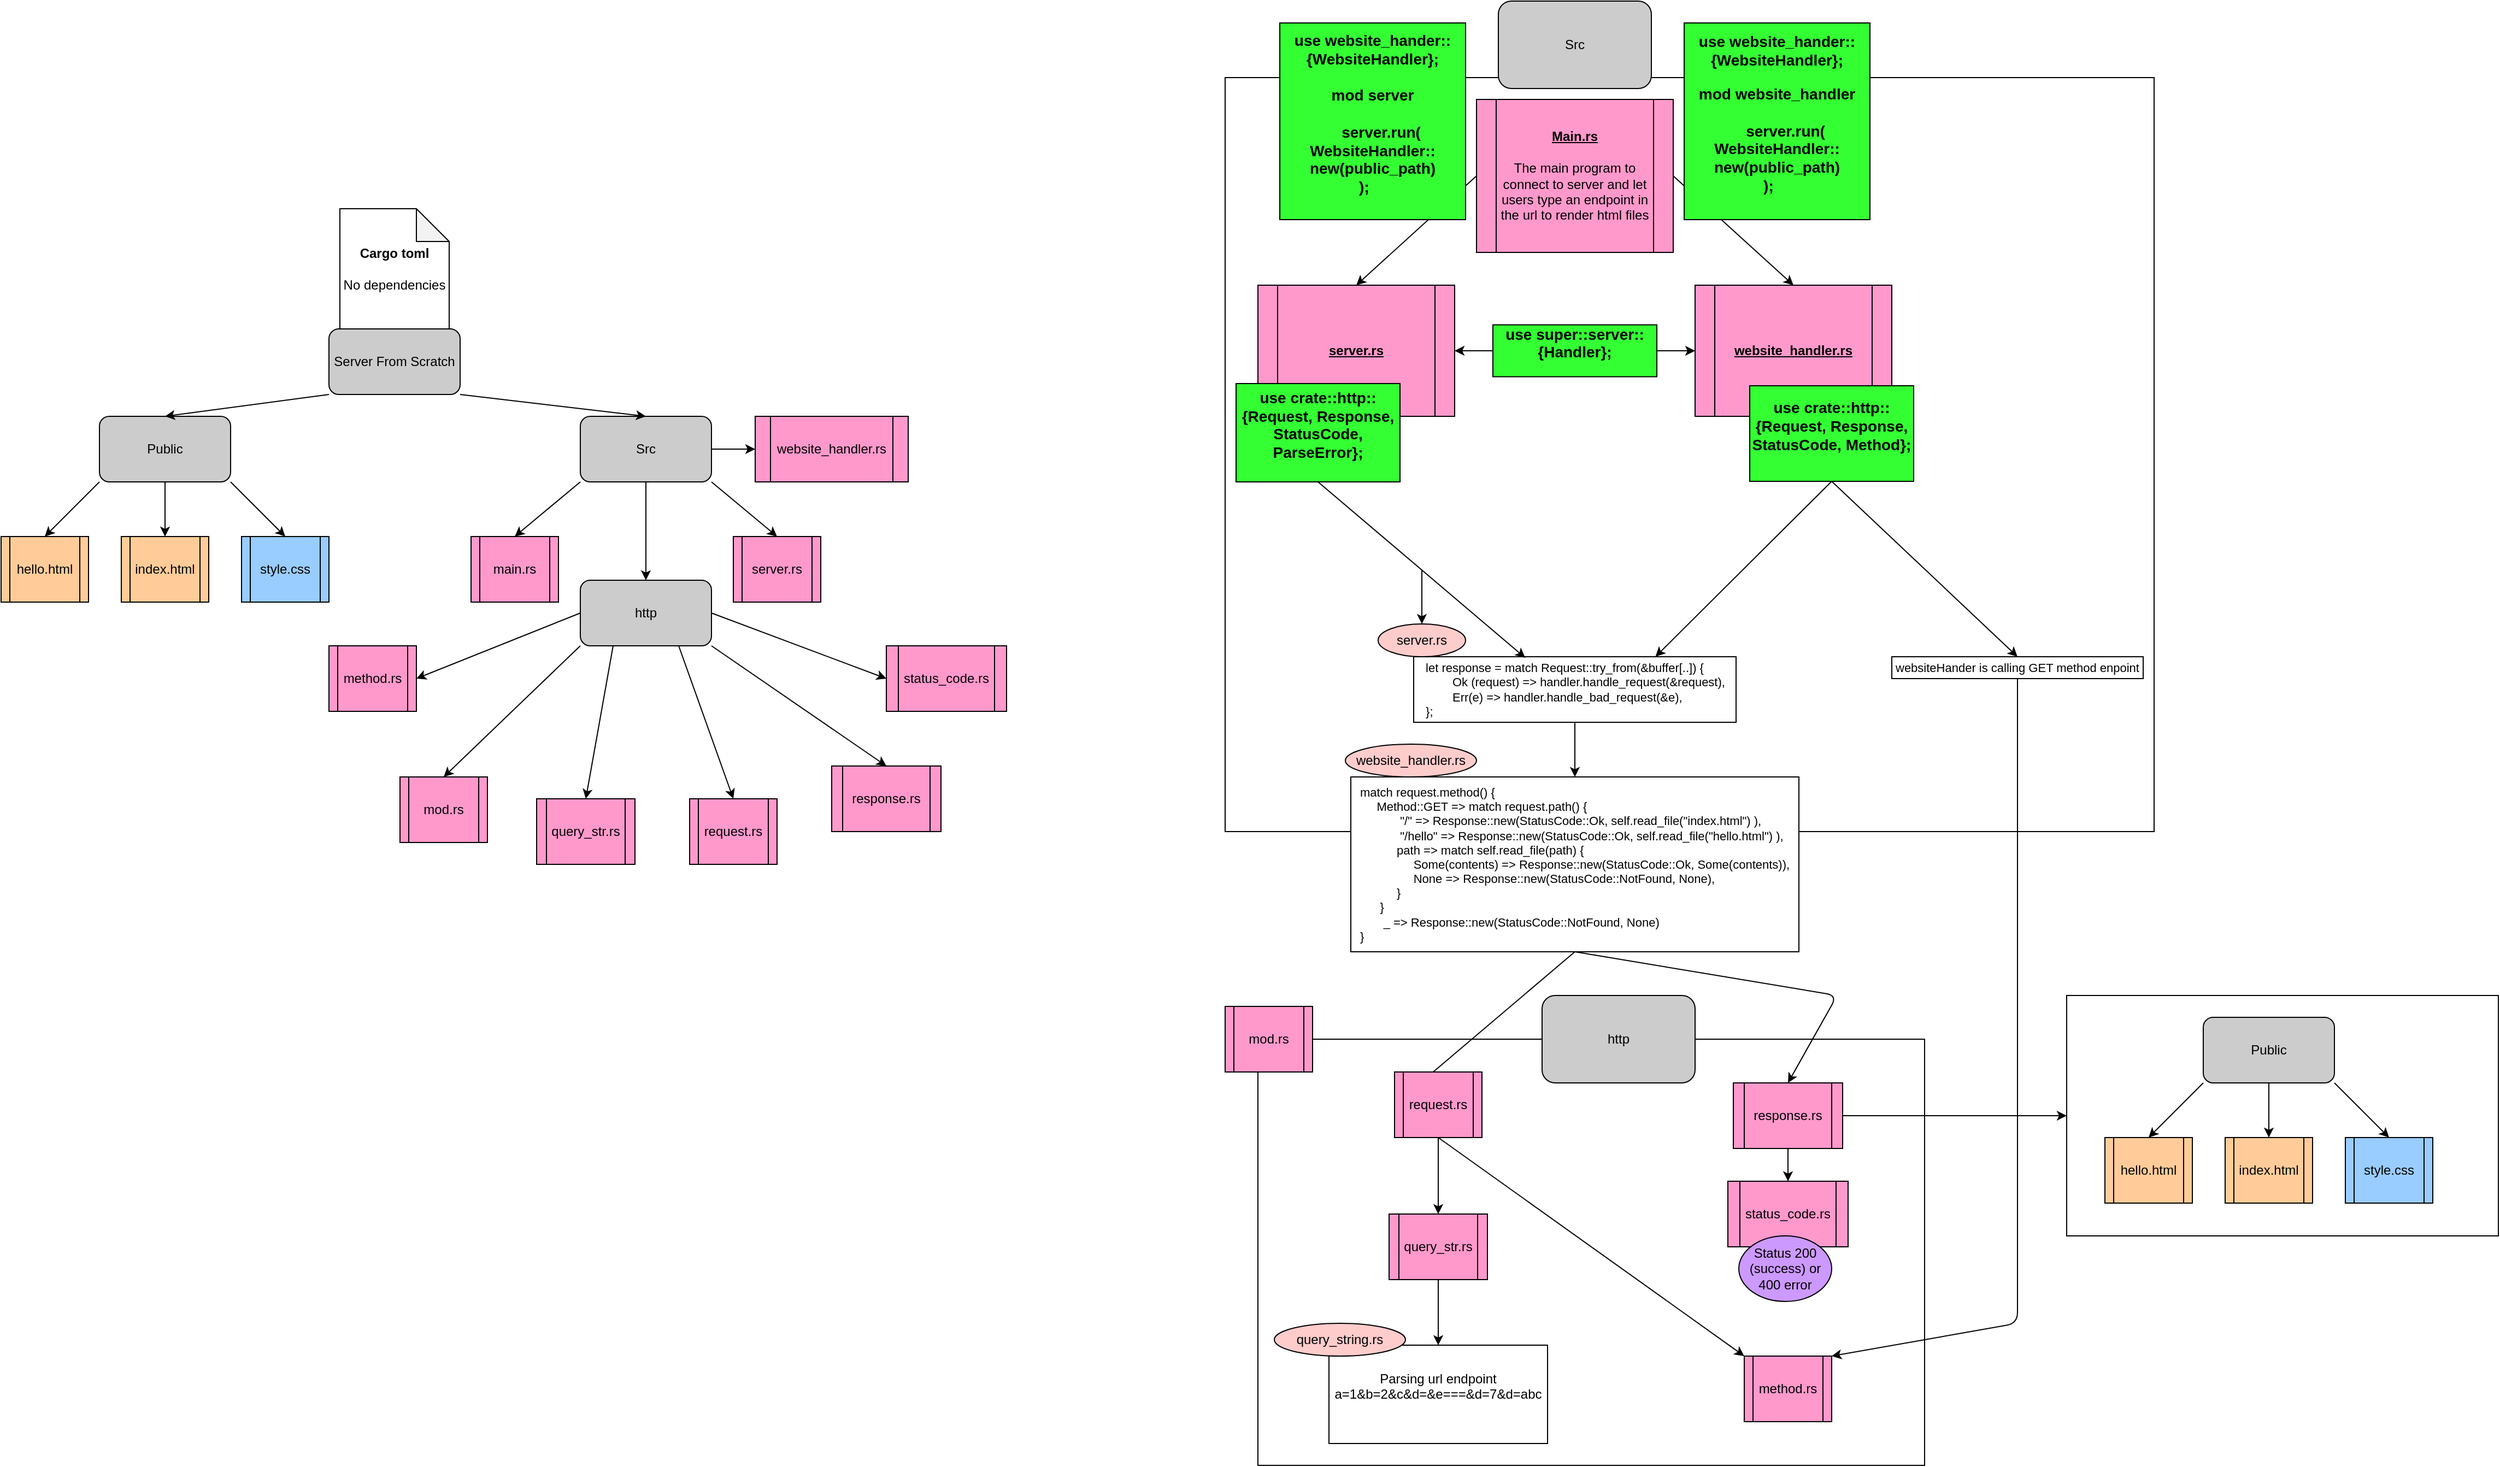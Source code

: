 <mxfile version="14.4.3" type="device"><diagram id="HKCk2u3lN4R9KL1yJcvm" name="Page-1"><mxGraphModel dx="2047" dy="1322" grid="1" gridSize="10" guides="1" tooltips="1" connect="1" arrows="1" fold="1" page="1" pageScale="1" pageWidth="850" pageHeight="1100" math="0" shadow="0"><root><mxCell id="0"/><mxCell id="1" parent="0"/><mxCell id="ZQlsFEjxSRPz4jeOwLAu-61" value="" style="rounded=0;whiteSpace=wrap;html=1;fillColor=#FFFFFF;" parent="1" vertex="1"><mxGeometry x="880" y="180" width="850" height="690" as="geometry"/></mxCell><mxCell id="ZQlsFEjxSRPz4jeOwLAu-18" value="hello.html" style="shape=process;whiteSpace=wrap;html=1;backgroundOutline=1;fillColor=#FFCC99;" parent="1" vertex="1"><mxGeometry x="-240" y="600" width="80" height="60" as="geometry"/></mxCell><mxCell id="ZQlsFEjxSRPz4jeOwLAu-17" value="style.css" style="shape=process;whiteSpace=wrap;html=1;backgroundOutline=1;fillColor=#99CCFF;" parent="1" vertex="1"><mxGeometry x="-20" y="600" width="80" height="60" as="geometry"/></mxCell><mxCell id="ZQlsFEjxSRPz4jeOwLAu-16" value="index.html" style="shape=process;whiteSpace=wrap;html=1;backgroundOutline=1;fillColor=#FFCC99;" parent="1" vertex="1"><mxGeometry x="-130" y="600" width="80" height="60" as="geometry"/></mxCell><mxCell id="ZQlsFEjxSRPz4jeOwLAu-1" value="Public" style="rounded=1;whiteSpace=wrap;html=1;fillColor=#CCCCCC;" parent="1" vertex="1"><mxGeometry x="-150" y="490" width="120" height="60" as="geometry"/></mxCell><mxCell id="ZQlsFEjxSRPz4jeOwLAu-2" value="Src" style="rounded=1;whiteSpace=wrap;html=1;fillColor=#CCCCCC;" parent="1" vertex="1"><mxGeometry x="290" y="490" width="120" height="60" as="geometry"/></mxCell><mxCell id="ZQlsFEjxSRPz4jeOwLAu-7" value="" style="endArrow=classic;html=1;exitX=0.5;exitY=1;exitDx=0;exitDy=0;entryX=0.5;entryY=0;entryDx=0;entryDy=0;" parent="1" source="ZQlsFEjxSRPz4jeOwLAu-1" edge="1"><mxGeometry width="50" height="50" relative="1" as="geometry"><mxPoint x="30" y="740" as="sourcePoint"/><mxPoint x="-90" y="600" as="targetPoint"/></mxGeometry></mxCell><mxCell id="ZQlsFEjxSRPz4jeOwLAu-8" value="Server From Scratch" style="rounded=1;whiteSpace=wrap;html=1;fillColor=#CCCCCC;" parent="1" vertex="1"><mxGeometry x="60" y="410" width="120" height="60" as="geometry"/></mxCell><mxCell id="ZQlsFEjxSRPz4jeOwLAu-9" value="" style="endArrow=classic;html=1;entryX=0.5;entryY=0;entryDx=0;entryDy=0;exitX=0;exitY=1;exitDx=0;exitDy=0;" parent="1" source="ZQlsFEjxSRPz4jeOwLAu-8" target="ZQlsFEjxSRPz4jeOwLAu-1" edge="1"><mxGeometry width="50" height="50" relative="1" as="geometry"><mxPoint x="70" y="480" as="sourcePoint"/><mxPoint x="150" y="770" as="targetPoint"/></mxGeometry></mxCell><mxCell id="ZQlsFEjxSRPz4jeOwLAu-10" value="" style="endArrow=classic;html=1;exitX=1;exitY=1;exitDx=0;exitDy=0;entryX=0.5;entryY=0;entryDx=0;entryDy=0;" parent="1" source="ZQlsFEjxSRPz4jeOwLAu-8" target="ZQlsFEjxSRPz4jeOwLAu-2" edge="1"><mxGeometry width="50" height="50" relative="1" as="geometry"><mxPoint x="100" y="740" as="sourcePoint"/><mxPoint x="150" y="690" as="targetPoint"/></mxGeometry></mxCell><mxCell id="ZQlsFEjxSRPz4jeOwLAu-15" value="&lt;b&gt;Cargo toml&lt;/b&gt;&lt;br&gt;&lt;br&gt;No dependencies" style="shape=note;whiteSpace=wrap;html=1;backgroundOutline=1;darkOpacity=0.05;" parent="1" vertex="1"><mxGeometry x="70" y="300" width="100" height="110" as="geometry"/></mxCell><mxCell id="ZQlsFEjxSRPz4jeOwLAu-19" value="" style="endArrow=classic;html=1;exitX=0;exitY=1;exitDx=0;exitDy=0;entryX=0.5;entryY=0;entryDx=0;entryDy=0;" parent="1" source="ZQlsFEjxSRPz4jeOwLAu-1" target="ZQlsFEjxSRPz4jeOwLAu-18" edge="1"><mxGeometry width="50" height="50" relative="1" as="geometry"><mxPoint x="140" y="650" as="sourcePoint"/><mxPoint x="190" y="600" as="targetPoint"/></mxGeometry></mxCell><mxCell id="ZQlsFEjxSRPz4jeOwLAu-20" value="" style="endArrow=classic;html=1;exitX=1;exitY=1;exitDx=0;exitDy=0;entryX=0.5;entryY=0;entryDx=0;entryDy=0;" parent="1" source="ZQlsFEjxSRPz4jeOwLAu-1" target="ZQlsFEjxSRPz4jeOwLAu-17" edge="1"><mxGeometry width="50" height="50" relative="1" as="geometry"><mxPoint x="140" y="650" as="sourcePoint"/><mxPoint x="170" y="600" as="targetPoint"/></mxGeometry></mxCell><mxCell id="ZQlsFEjxSRPz4jeOwLAu-22" value="main.rs" style="shape=process;whiteSpace=wrap;html=1;backgroundOutline=1;fillColor=#FF99CC;" parent="1" vertex="1"><mxGeometry x="190" y="600" width="80" height="60" as="geometry"/></mxCell><mxCell id="ZQlsFEjxSRPz4jeOwLAu-23" value="server.rs" style="shape=process;whiteSpace=wrap;html=1;backgroundOutline=1;fillColor=#FF99CC;" parent="1" vertex="1"><mxGeometry x="430" y="600" width="80" height="60" as="geometry"/></mxCell><mxCell id="ZQlsFEjxSRPz4jeOwLAu-24" value="" style="endArrow=classic;html=1;exitX=0;exitY=1;exitDx=0;exitDy=0;entryX=0.5;entryY=0;entryDx=0;entryDy=0;" parent="1" source="ZQlsFEjxSRPz4jeOwLAu-2" target="ZQlsFEjxSRPz4jeOwLAu-22" edge="1"><mxGeometry width="50" height="50" relative="1" as="geometry"><mxPoint x="60" y="690" as="sourcePoint"/><mxPoint x="110" y="640" as="targetPoint"/></mxGeometry></mxCell><mxCell id="ZQlsFEjxSRPz4jeOwLAu-26" value="" style="endArrow=classic;html=1;exitX=1;exitY=1;exitDx=0;exitDy=0;entryX=0.5;entryY=0;entryDx=0;entryDy=0;" parent="1" source="ZQlsFEjxSRPz4jeOwLAu-2" target="ZQlsFEjxSRPz4jeOwLAu-23" edge="1"><mxGeometry width="50" height="50" relative="1" as="geometry"><mxPoint x="60" y="690" as="sourcePoint"/><mxPoint x="110" y="640" as="targetPoint"/></mxGeometry></mxCell><mxCell id="ZQlsFEjxSRPz4jeOwLAu-27" value="http" style="rounded=1;whiteSpace=wrap;html=1;fillColor=#CCCCCC;" parent="1" vertex="1"><mxGeometry x="290" y="640" width="120" height="60" as="geometry"/></mxCell><mxCell id="ZQlsFEjxSRPz4jeOwLAu-28" value="" style="endArrow=classic;html=1;exitX=0.5;exitY=1;exitDx=0;exitDy=0;entryX=0.5;entryY=0;entryDx=0;entryDy=0;" parent="1" source="ZQlsFEjxSRPz4jeOwLAu-2" target="ZQlsFEjxSRPz4jeOwLAu-27" edge="1"><mxGeometry width="50" height="50" relative="1" as="geometry"><mxPoint x="60" y="690" as="sourcePoint"/><mxPoint x="110" y="640" as="targetPoint"/></mxGeometry></mxCell><mxCell id="ZQlsFEjxSRPz4jeOwLAu-29" value="mod.rs" style="shape=process;whiteSpace=wrap;html=1;backgroundOutline=1;fillColor=#FF99CC;" parent="1" vertex="1"><mxGeometry x="125" y="820" width="80" height="60" as="geometry"/></mxCell><mxCell id="ZQlsFEjxSRPz4jeOwLAu-30" value="query_str.rs" style="shape=process;whiteSpace=wrap;html=1;backgroundOutline=1;fillColor=#FF99CC;" parent="1" vertex="1"><mxGeometry x="250" y="840" width="90" height="60" as="geometry"/></mxCell><mxCell id="ZQlsFEjxSRPz4jeOwLAu-31" value="request.rs" style="shape=process;whiteSpace=wrap;html=1;backgroundOutline=1;fillColor=#FF99CC;" parent="1" vertex="1"><mxGeometry x="390" y="840" width="80" height="60" as="geometry"/></mxCell><mxCell id="ZQlsFEjxSRPz4jeOwLAu-32" value="response.rs" style="shape=process;whiteSpace=wrap;html=1;backgroundOutline=1;fillColor=#FF99CC;" parent="1" vertex="1"><mxGeometry x="520" y="810" width="100" height="60" as="geometry"/></mxCell><mxCell id="ZQlsFEjxSRPz4jeOwLAu-33" value="status_code.rs" style="shape=process;whiteSpace=wrap;html=1;backgroundOutline=1;fillColor=#FF99CC;" parent="1" vertex="1"><mxGeometry x="570" y="700" width="110" height="60" as="geometry"/></mxCell><mxCell id="ZQlsFEjxSRPz4jeOwLAu-34" value="method.rs" style="shape=process;whiteSpace=wrap;html=1;backgroundOutline=1;fillColor=#FF99CC;" parent="1" vertex="1"><mxGeometry x="60" y="700" width="80" height="60" as="geometry"/></mxCell><mxCell id="ZQlsFEjxSRPz4jeOwLAu-36" value="" style="endArrow=classic;html=1;exitX=0;exitY=0.5;exitDx=0;exitDy=0;entryX=1;entryY=0.5;entryDx=0;entryDy=0;" parent="1" source="ZQlsFEjxSRPz4jeOwLAu-27" target="ZQlsFEjxSRPz4jeOwLAu-34" edge="1"><mxGeometry width="50" height="50" relative="1" as="geometry"><mxPoint x="100" y="550" as="sourcePoint"/><mxPoint x="150" y="500" as="targetPoint"/></mxGeometry></mxCell><mxCell id="ZQlsFEjxSRPz4jeOwLAu-37" value="" style="endArrow=classic;html=1;entryX=0.5;entryY=0;entryDx=0;entryDy=0;exitX=0;exitY=1;exitDx=0;exitDy=0;" parent="1" source="ZQlsFEjxSRPz4jeOwLAu-27" target="ZQlsFEjxSRPz4jeOwLAu-29" edge="1"><mxGeometry width="50" height="50" relative="1" as="geometry"><mxPoint x="290" y="690" as="sourcePoint"/><mxPoint x="150" y="500" as="targetPoint"/></mxGeometry></mxCell><mxCell id="ZQlsFEjxSRPz4jeOwLAu-38" value="" style="endArrow=classic;html=1;exitX=0.25;exitY=1;exitDx=0;exitDy=0;entryX=0.5;entryY=0;entryDx=0;entryDy=0;" parent="1" source="ZQlsFEjxSRPz4jeOwLAu-27" target="ZQlsFEjxSRPz4jeOwLAu-30" edge="1"><mxGeometry width="50" height="50" relative="1" as="geometry"><mxPoint x="100" y="550" as="sourcePoint"/><mxPoint x="150" y="500" as="targetPoint"/></mxGeometry></mxCell><mxCell id="ZQlsFEjxSRPz4jeOwLAu-39" value="" style="endArrow=classic;html=1;exitX=0.75;exitY=1;exitDx=0;exitDy=0;entryX=0.5;entryY=0;entryDx=0;entryDy=0;" parent="1" source="ZQlsFEjxSRPz4jeOwLAu-27" target="ZQlsFEjxSRPz4jeOwLAu-31" edge="1"><mxGeometry width="50" height="50" relative="1" as="geometry"><mxPoint x="100" y="550" as="sourcePoint"/><mxPoint x="150" y="500" as="targetPoint"/></mxGeometry></mxCell><mxCell id="ZQlsFEjxSRPz4jeOwLAu-40" value="" style="endArrow=classic;html=1;exitX=1;exitY=1;exitDx=0;exitDy=0;entryX=0.5;entryY=0;entryDx=0;entryDy=0;" parent="1" source="ZQlsFEjxSRPz4jeOwLAu-27" target="ZQlsFEjxSRPz4jeOwLAu-32" edge="1"><mxGeometry width="50" height="50" relative="1" as="geometry"><mxPoint x="100" y="550" as="sourcePoint"/><mxPoint x="150" y="500" as="targetPoint"/></mxGeometry></mxCell><mxCell id="ZQlsFEjxSRPz4jeOwLAu-41" value="" style="endArrow=classic;html=1;exitX=1;exitY=0.5;exitDx=0;exitDy=0;entryX=0;entryY=0.5;entryDx=0;entryDy=0;" parent="1" source="ZQlsFEjxSRPz4jeOwLAu-27" target="ZQlsFEjxSRPz4jeOwLAu-33" edge="1"><mxGeometry width="50" height="50" relative="1" as="geometry"><mxPoint x="100" y="550" as="sourcePoint"/><mxPoint x="150" y="500" as="targetPoint"/></mxGeometry></mxCell><mxCell id="ZQlsFEjxSRPz4jeOwLAu-42" value="website_handler.rs" style="shape=process;whiteSpace=wrap;html=1;backgroundOutline=1;fillColor=#FF99CC;" parent="1" vertex="1"><mxGeometry x="450" y="490" width="140" height="60" as="geometry"/></mxCell><mxCell id="ZQlsFEjxSRPz4jeOwLAu-43" value="" style="endArrow=classic;html=1;exitX=1;exitY=0.5;exitDx=0;exitDy=0;entryX=0;entryY=0.5;entryDx=0;entryDy=0;" parent="1" source="ZQlsFEjxSRPz4jeOwLAu-2" target="ZQlsFEjxSRPz4jeOwLAu-42" edge="1"><mxGeometry width="50" height="50" relative="1" as="geometry"><mxPoint x="250" y="680" as="sourcePoint"/><mxPoint x="300" y="630" as="targetPoint"/></mxGeometry></mxCell><mxCell id="ZQlsFEjxSRPz4jeOwLAu-45" value="Src" style="rounded=1;whiteSpace=wrap;html=1;fillColor=#CCCCCC;" parent="1" vertex="1"><mxGeometry x="1130" y="110" width="140" height="80" as="geometry"/></mxCell><mxCell id="ZQlsFEjxSRPz4jeOwLAu-53" value="&lt;b&gt;&lt;u&gt;Main.rs&lt;br&gt;&lt;/u&gt;&lt;/b&gt;&lt;br&gt;The main program to connect to server and let users type an endpoint in the url to render html files" style="shape=process;whiteSpace=wrap;html=1;backgroundOutline=1;fillColor=#FF99CC;" parent="1" vertex="1"><mxGeometry x="1110" y="200" width="180" height="140" as="geometry"/></mxCell><mxCell id="ZQlsFEjxSRPz4jeOwLAu-54" value="" style="endArrow=classic;html=1;fillColor=#0000FF;exitX=0;exitY=0.5;exitDx=0;exitDy=0;entryX=0.5;entryY=0;entryDx=0;entryDy=0;" parent="1" source="ZQlsFEjxSRPz4jeOwLAu-53" target="ZQlsFEjxSRPz4jeOwLAu-55" edge="1"><mxGeometry width="50" height="50" relative="1" as="geometry"><mxPoint x="1120" y="520" as="sourcePoint"/><mxPoint x="1170" y="470" as="targetPoint"/></mxGeometry></mxCell><mxCell id="ZQlsFEjxSRPz4jeOwLAu-55" value="&lt;b&gt;&lt;u&gt;server.rs&lt;/u&gt;&lt;/b&gt;" style="shape=process;whiteSpace=wrap;html=1;backgroundOutline=1;fillColor=#FF99CC;" parent="1" vertex="1"><mxGeometry x="910" y="370" width="180" height="120" as="geometry"/></mxCell><mxCell id="ZQlsFEjxSRPz4jeOwLAu-56" value="&lt;b&gt;&lt;u&gt;website_handler.rs&lt;/u&gt;&lt;/b&gt;" style="shape=process;whiteSpace=wrap;html=1;backgroundOutline=1;fillColor=#FF99CC;" parent="1" vertex="1"><mxGeometry x="1310" y="370" width="180" height="120" as="geometry"/></mxCell><mxCell id="ZQlsFEjxSRPz4jeOwLAu-60" value="" style="endArrow=classic;html=1;fillColor=#0000FF;exitX=1;exitY=0.5;exitDx=0;exitDy=0;entryX=0.5;entryY=0;entryDx=0;entryDy=0;" parent="1" source="ZQlsFEjxSRPz4jeOwLAu-53" target="ZQlsFEjxSRPz4jeOwLAu-56" edge="1"><mxGeometry width="50" height="50" relative="1" as="geometry"><mxPoint x="1120" y="520" as="sourcePoint"/><mxPoint x="1170" y="470" as="targetPoint"/></mxGeometry></mxCell><mxCell id="ZQlsFEjxSRPz4jeOwLAu-62" value="" style="endArrow=classic;html=1;fillColor=#0000FF;exitX=0;exitY=0.5;exitDx=0;exitDy=0;entryX=1;entryY=0.5;entryDx=0;entryDy=0;" parent="1" source="ZQlsFEjxSRPz4jeOwLAu-86" target="ZQlsFEjxSRPz4jeOwLAu-55" edge="1"><mxGeometry width="50" height="50" relative="1" as="geometry"><mxPoint x="1110" y="510" as="sourcePoint"/><mxPoint x="1160" y="460" as="targetPoint"/></mxGeometry></mxCell><mxCell id="ZQlsFEjxSRPz4jeOwLAu-63" value="" style="rounded=0;whiteSpace=wrap;html=1;fillColor=#FFFFFF;" parent="1" vertex="1"><mxGeometry x="910" y="1060" width="610" height="390" as="geometry"/></mxCell><mxCell id="ZQlsFEjxSRPz4jeOwLAu-64" value="http" style="rounded=1;whiteSpace=wrap;html=1;fillColor=#CCCCCC;" parent="1" vertex="1"><mxGeometry x="1170" y="1020" width="140" height="80" as="geometry"/></mxCell><mxCell id="ZQlsFEjxSRPz4jeOwLAu-71" value="&lt;div&gt;&lt;b&gt;&lt;font style=&quot;font-size: 14px&quot;&gt;use crate::http::{Request, Response, StatusCode, Method};&lt;/font&gt;&lt;/b&gt;&lt;/div&gt;&lt;div&gt;&lt;br&gt;&lt;/div&gt;" style="rounded=0;whiteSpace=wrap;html=1;fillColor=#33FF33;" parent="1" vertex="1"><mxGeometry x="1360" y="462" width="150" height="87.5" as="geometry"/></mxCell><mxCell id="ZQlsFEjxSRPz4jeOwLAu-69" value="&lt;div&gt;&lt;b&gt;&lt;font style=&quot;font-size: 14px&quot;&gt;use crate::http::{Request, Response, StatusCode, ParseError};&lt;/font&gt;&lt;/b&gt;&lt;/div&gt;&lt;div&gt;&lt;br&gt;&lt;/div&gt;" style="rounded=0;whiteSpace=wrap;html=1;fillColor=#33FF33;" parent="1" vertex="1"><mxGeometry x="890" y="460" width="150" height="90" as="geometry"/></mxCell><mxCell id="ZQlsFEjxSRPz4jeOwLAu-72" value="mod.rs" style="shape=process;whiteSpace=wrap;html=1;backgroundOutline=1;fillColor=#FF99CC;" parent="1" vertex="1"><mxGeometry x="880" y="1030" width="80" height="60" as="geometry"/></mxCell><mxCell id="ZQlsFEjxSRPz4jeOwLAu-73" value="query_str.rs" style="shape=process;whiteSpace=wrap;html=1;backgroundOutline=1;fillColor=#FF99CC;" parent="1" vertex="1"><mxGeometry x="1030" y="1220" width="90" height="60" as="geometry"/></mxCell><mxCell id="ZQlsFEjxSRPz4jeOwLAu-76" value="status_code.rs" style="shape=process;whiteSpace=wrap;html=1;backgroundOutline=1;fillColor=#FF99CC;" parent="1" vertex="1"><mxGeometry x="1340" y="1190" width="110" height="60" as="geometry"/></mxCell><mxCell id="ZQlsFEjxSRPz4jeOwLAu-77" value="method.rs" style="shape=process;whiteSpace=wrap;html=1;backgroundOutline=1;fillColor=#FF99CC;" parent="1" vertex="1"><mxGeometry x="1355" y="1350" width="80" height="60" as="geometry"/></mxCell><mxCell id="ZQlsFEjxSRPz4jeOwLAu-82" value="&lt;div&gt;&lt;span style=&quot;font-size: 14px&quot;&gt;&lt;b&gt;use website_hander::{WebsiteHandler};&lt;/b&gt;&lt;/span&gt;&lt;/div&gt;&lt;div&gt;&lt;br&gt;&lt;/div&gt;&lt;div&gt;&lt;div&gt;&lt;span style=&quot;font-size: 14px&quot;&gt;&lt;b&gt;mod website_handler&lt;/b&gt;&lt;/span&gt;&lt;/div&gt;&lt;/div&gt;&lt;div&gt;&lt;span style=&quot;font-size: 14px&quot;&gt;&lt;b&gt;&lt;br&gt;&lt;/b&gt;&lt;/span&gt;&lt;/div&gt;&lt;div&gt;&lt;div&gt;&lt;span style=&quot;font-size: 14px&quot;&gt;&lt;b&gt;&amp;nbsp; &amp;nbsp; server.run(&lt;/b&gt;&lt;/span&gt;&lt;/div&gt;&lt;div&gt;&lt;span style=&quot;font-size: 14px&quot;&gt;&lt;b&gt;WebsiteHandler::&lt;/b&gt;&lt;/span&gt;&lt;/div&gt;&lt;div&gt;&lt;span style=&quot;font-size: 14px&quot;&gt;&lt;b&gt;new(public_path)&lt;/b&gt;&lt;/span&gt;&lt;/div&gt;&lt;div&gt;&lt;span style=&quot;font-size: 14px&quot;&gt;&lt;b&gt;);&amp;nbsp; &amp;nbsp;&amp;nbsp;&lt;/b&gt;&lt;/span&gt;&lt;/div&gt;&lt;div style=&quot;font-weight: bold&quot;&gt;&lt;br&gt;&lt;/div&gt;&lt;/div&gt;" style="rounded=0;whiteSpace=wrap;html=1;fillColor=#33FF33;" parent="1" vertex="1"><mxGeometry x="1300" y="130" width="170" height="180" as="geometry"/></mxCell><mxCell id="ZQlsFEjxSRPz4jeOwLAu-85" value="&lt;div&gt;&lt;span style=&quot;font-size: 14px&quot;&gt;&lt;b&gt;use website_hander::{WebsiteHandler};&lt;/b&gt;&lt;/span&gt;&lt;br&gt;&lt;/div&gt;&lt;div&gt;&lt;span style=&quot;font-size: 14px&quot;&gt;&lt;b&gt;&lt;br&gt;&lt;/b&gt;&lt;/span&gt;&lt;/div&gt;&lt;div&gt;&lt;span style=&quot;font-size: 14px&quot;&gt;&lt;b&gt;mod server&lt;/b&gt;&lt;/span&gt;&lt;/div&gt;&lt;div&gt;&lt;span style=&quot;font-size: 14px&quot;&gt;&lt;b&gt;&lt;br&gt;&lt;/b&gt;&lt;/span&gt;&lt;/div&gt;&lt;div&gt;&lt;div&gt;&lt;span style=&quot;font-size: 14px&quot;&gt;&lt;b&gt;&amp;nbsp; &amp;nbsp; server.run(&lt;/b&gt;&lt;/span&gt;&lt;/div&gt;&lt;div&gt;&lt;span style=&quot;font-size: 14px&quot;&gt;&lt;b&gt;WebsiteHandler::&lt;/b&gt;&lt;/span&gt;&lt;/div&gt;&lt;div&gt;&lt;span style=&quot;font-size: 14px&quot;&gt;&lt;b&gt;new(public_path)&lt;/b&gt;&lt;/span&gt;&lt;/div&gt;&lt;div&gt;&lt;span style=&quot;font-size: 14px&quot;&gt;&lt;b&gt;);&amp;nbsp; &amp;nbsp;&amp;nbsp;&lt;/b&gt;&lt;/span&gt;&lt;/div&gt;&lt;div style=&quot;font-weight: bold&quot;&gt;&lt;br&gt;&lt;/div&gt;&lt;/div&gt;" style="rounded=0;whiteSpace=wrap;html=1;fillColor=#33FF33;" parent="1" vertex="1"><mxGeometry x="930" y="130" width="170" height="180" as="geometry"/></mxCell><mxCell id="ZQlsFEjxSRPz4jeOwLAu-92" value="" style="endArrow=classic;html=1;fillColor=#0000FF;exitX=0.5;exitY=1;exitDx=0;exitDy=0;entryX=0;entryY=0;entryDx=0;entryDy=0;" parent="1" source="ZQlsFEjxSRPz4jeOwLAu-74" target="ZQlsFEjxSRPz4jeOwLAu-77" edge="1"><mxGeometry width="50" height="50" relative="1" as="geometry"><mxPoint x="950" y="860" as="sourcePoint"/><mxPoint x="1000" y="810" as="targetPoint"/></mxGeometry></mxCell><mxCell id="ZQlsFEjxSRPz4jeOwLAu-86" value="&lt;div&gt;&lt;div&gt;&lt;span style=&quot;font-size: 14px&quot;&gt;&lt;b&gt;use super::server::{Handler};&lt;/b&gt;&lt;/span&gt;&lt;/div&gt;&lt;/div&gt;&lt;div&gt;&lt;br&gt;&lt;/div&gt;" style="rounded=0;whiteSpace=wrap;html=1;fillColor=#33FF33;" parent="1" vertex="1"><mxGeometry x="1125" y="406.25" width="150" height="47.5" as="geometry"/></mxCell><mxCell id="ZQlsFEjxSRPz4jeOwLAu-103" value="" style="endArrow=classic;html=1;fillColor=#0000FF;exitX=1;exitY=0.5;exitDx=0;exitDy=0;" parent="1" source="ZQlsFEjxSRPz4jeOwLAu-86" target="ZQlsFEjxSRPz4jeOwLAu-56" edge="1"><mxGeometry width="50" height="50" relative="1" as="geometry"><mxPoint x="1290" y="430" as="sourcePoint"/><mxPoint x="1110" y="430" as="targetPoint"/></mxGeometry></mxCell><mxCell id="ZQlsFEjxSRPz4jeOwLAu-113" value="&lt;div style=&quot;font-size: 11px ; text-align: left&quot;&gt;let response = match Request::try_from(&amp;amp;buffer[..]) {&lt;/div&gt;&lt;div style=&quot;font-size: 11px ; text-align: left&quot;&gt;&amp;nbsp; &amp;nbsp; &amp;nbsp; &amp;nbsp; Ok (request) =&amp;gt; handler.handle_request(&amp;amp;request),&lt;/div&gt;&lt;div style=&quot;font-size: 11px ; text-align: left&quot;&gt;&amp;nbsp; &amp;nbsp; &amp;nbsp; &amp;nbsp; Err(e) =&amp;gt; handler.handle_bad_request(&amp;amp;e),&lt;/div&gt;&lt;div style=&quot;font-size: 11px ; text-align: left&quot;&gt;};&lt;/div&gt;" style="rounded=0;whiteSpace=wrap;html=1;fillColor=#FFFFFF;" parent="1" vertex="1"><mxGeometry x="1052.5" y="710" width="295" height="60" as="geometry"/></mxCell><mxCell id="ZQlsFEjxSRPz4jeOwLAu-115" value="" style="endArrow=classic;html=1;fillColor=#FF0000;exitX=0.5;exitY=1;exitDx=0;exitDy=0;entryX=0.346;entryY=0.016;entryDx=0;entryDy=0;entryPerimeter=0;" parent="1" source="ZQlsFEjxSRPz4jeOwLAu-69" target="ZQlsFEjxSRPz4jeOwLAu-113" edge="1"><mxGeometry width="50" height="50" relative="1" as="geometry"><mxPoint x="910" y="540" as="sourcePoint"/><mxPoint x="960" y="490" as="targetPoint"/></mxGeometry></mxCell><mxCell id="ZQlsFEjxSRPz4jeOwLAu-116" value="" style="endArrow=classic;html=1;fillColor=#0000FF;exitX=0.5;exitY=1;exitDx=0;exitDy=0;entryX=0.75;entryY=0;entryDx=0;entryDy=0;" parent="1" source="ZQlsFEjxSRPz4jeOwLAu-71" target="ZQlsFEjxSRPz4jeOwLAu-113" edge="1"><mxGeometry width="50" height="50" relative="1" as="geometry"><mxPoint x="910" y="540" as="sourcePoint"/><mxPoint x="960" y="490" as="targetPoint"/></mxGeometry></mxCell><mxCell id="ZQlsFEjxSRPz4jeOwLAu-118" value="&lt;span&gt;server.rs&lt;/span&gt;" style="ellipse;whiteSpace=wrap;html=1;fillColor=#FFCCCC;" parent="1" vertex="1"><mxGeometry x="1020" y="680" width="80" height="30" as="geometry"/></mxCell><mxCell id="ZQlsFEjxSRPz4jeOwLAu-119" value="" style="endArrow=classic;html=1;fillColor=#FF0000;entryX=0.5;entryY=0;entryDx=0;entryDy=0;" parent="1" target="ZQlsFEjxSRPz4jeOwLAu-118" edge="1"><mxGeometry width="50" height="50" relative="1" as="geometry"><mxPoint x="1060" y="630" as="sourcePoint"/><mxPoint x="960" y="730" as="targetPoint"/></mxGeometry></mxCell><mxCell id="ZQlsFEjxSRPz4jeOwLAu-122" value="&lt;div style=&quot;font-size: 11px ; text-align: left&quot;&gt;&lt;div&gt;match request.method() {&lt;/div&gt;&lt;div&gt;&amp;nbsp; &amp;nbsp; &amp;nbsp;Method::GET =&amp;gt; match request.path() {&lt;/div&gt;&lt;div&gt;&amp;nbsp; &amp;nbsp; &amp;nbsp; &amp;nbsp; &amp;nbsp; &amp;nbsp; &quot;/&quot; =&amp;gt; Response::new(StatusCode::Ok, self.read_file(&quot;index.html&quot;) ),&lt;/div&gt;&lt;div&gt;&amp;nbsp; &amp;nbsp; &amp;nbsp; &amp;nbsp; &amp;nbsp; &amp;nbsp; &quot;/hello&quot; =&amp;gt; Response::new(StatusCode::Ok, self.read_file(&quot;hello.html&quot;) ),&lt;/div&gt;&lt;div&gt;&amp;nbsp; &amp;nbsp; &amp;nbsp; &amp;nbsp; &amp;nbsp; &amp;nbsp;path =&amp;gt; match self.read_file(path) {&lt;/div&gt;&lt;div&gt;&amp;nbsp; &amp;nbsp; &amp;nbsp; &amp;nbsp; &amp;nbsp; &amp;nbsp; &amp;nbsp; &amp;nbsp; Some(contents) =&amp;gt; Response::new(StatusCode::Ok, Some(contents)),&lt;/div&gt;&lt;div&gt;&amp;nbsp; &amp;nbsp; &amp;nbsp; &amp;nbsp; &amp;nbsp; &amp;nbsp; &amp;nbsp; &amp;nbsp; None =&amp;gt; Response::new(StatusCode::NotFound, None),&lt;/div&gt;&lt;div&gt;&amp;nbsp; &amp;nbsp; &amp;nbsp; &amp;nbsp; &amp;nbsp; &amp;nbsp;}&lt;/div&gt;&lt;div&gt;&amp;nbsp; &amp;nbsp; &amp;nbsp; }&lt;/div&gt;&lt;div&gt;&amp;nbsp; &amp;nbsp; &amp;nbsp; &amp;nbsp;_ =&amp;gt; Response::new(StatusCode::NotFound, None)&lt;/div&gt;&lt;div&gt;}&lt;/div&gt;&lt;/div&gt;" style="rounded=0;whiteSpace=wrap;html=1;fillColor=#FFFFFF;" parent="1" vertex="1"><mxGeometry x="995" y="820" width="410" height="160" as="geometry"/></mxCell><mxCell id="ZQlsFEjxSRPz4jeOwLAu-123" value="" style="endArrow=classic;html=1;fillColor=#FF0000;exitX=0.5;exitY=1;exitDx=0;exitDy=0;entryX=0.5;entryY=0;entryDx=0;entryDy=0;" parent="1" source="ZQlsFEjxSRPz4jeOwLAu-113" target="ZQlsFEjxSRPz4jeOwLAu-122" edge="1"><mxGeometry width="50" height="50" relative="1" as="geometry"><mxPoint x="1540" y="820" as="sourcePoint"/><mxPoint x="1590" y="770" as="targetPoint"/></mxGeometry></mxCell><mxCell id="ZQlsFEjxSRPz4jeOwLAu-125" value="&lt;span&gt;website_handler.rs&lt;/span&gt;" style="ellipse;whiteSpace=wrap;html=1;fillColor=#FFCCCC;" parent="1" vertex="1"><mxGeometry x="990" y="790" width="120" height="30" as="geometry"/></mxCell><mxCell id="ZQlsFEjxSRPz4jeOwLAu-75" value="response.rs" style="shape=process;whiteSpace=wrap;html=1;backgroundOutline=1;fillColor=#FF99CC;" parent="1" vertex="1"><mxGeometry x="1345" y="1100" width="100" height="60" as="geometry"/></mxCell><mxCell id="ZQlsFEjxSRPz4jeOwLAu-129" value="" style="endArrow=classic;html=1;fillColor=#FF0000;exitX=0.5;exitY=1;exitDx=0;exitDy=0;entryX=0.5;entryY=0;entryDx=0;entryDy=0;" parent="1" source="ZQlsFEjxSRPz4jeOwLAu-75" target="ZQlsFEjxSRPz4jeOwLAu-76" edge="1"><mxGeometry width="50" height="50" relative="1" as="geometry"><mxPoint x="1290" y="1440" as="sourcePoint"/><mxPoint x="1395" y="1180" as="targetPoint"/></mxGeometry></mxCell><mxCell id="ZQlsFEjxSRPz4jeOwLAu-130" value="" style="endArrow=classic;html=1;fillColor=#FF0000;entryX=0.5;entryY=0;entryDx=0;entryDy=0;" parent="1" source="ZQlsFEjxSRPz4jeOwLAu-74" target="ZQlsFEjxSRPz4jeOwLAu-73" edge="1"><mxGeometry width="50" height="50" relative="1" as="geometry"><mxPoint x="1075" y="1090" as="sourcePoint"/><mxPoint x="1385" y="1300" as="targetPoint"/></mxGeometry></mxCell><mxCell id="ZQlsFEjxSRPz4jeOwLAu-131" value="" style="endArrow=classic;html=1;fillColor=#FF0000;entryX=0;entryY=0.5;entryDx=0;entryDy=0;exitX=0.5;exitY=1;exitDx=0;exitDy=0;" parent="1" source="ZQlsFEjxSRPz4jeOwLAu-122" target="ZQlsFEjxSRPz4jeOwLAu-74" edge="1"><mxGeometry width="50" height="50" relative="1" as="geometry"><mxPoint x="960" y="550" as="sourcePoint"/><mxPoint x="1380" y="880" as="targetPoint"/><Array as="points"/></mxGeometry></mxCell><mxCell id="ZQlsFEjxSRPz4jeOwLAu-149" value="" style="endArrow=classic;html=1;fillColor=#FF0000;exitX=1;exitY=0.5;exitDx=0;exitDy=0;entryX=0;entryY=0.5;entryDx=0;entryDy=0;" parent="1" source="ZQlsFEjxSRPz4jeOwLAu-75" target="ZQlsFEjxSRPz4jeOwLAu-148" edge="1"><mxGeometry width="50" height="50" relative="1" as="geometry"><mxPoint x="1590" y="820" as="sourcePoint"/><mxPoint x="1640" y="770" as="targetPoint"/></mxGeometry></mxCell><mxCell id="ZQlsFEjxSRPz4jeOwLAu-148" value="" style="rounded=0;whiteSpace=wrap;html=1;fillColor=#FFFFFF;" parent="1" vertex="1"><mxGeometry x="1650" y="1020" width="395" height="220" as="geometry"/></mxCell><mxCell id="ZQlsFEjxSRPz4jeOwLAu-132" value="hello.html" style="shape=process;whiteSpace=wrap;html=1;backgroundOutline=1;fillColor=#FFCC99;" parent="1" vertex="1"><mxGeometry x="1685" y="1150" width="80" height="60" as="geometry"/></mxCell><mxCell id="ZQlsFEjxSRPz4jeOwLAu-133" value="style.css" style="shape=process;whiteSpace=wrap;html=1;backgroundOutline=1;fillColor=#99CCFF;" parent="1" vertex="1"><mxGeometry x="1905" y="1150" width="80" height="60" as="geometry"/></mxCell><mxCell id="ZQlsFEjxSRPz4jeOwLAu-134" value="index.html" style="shape=process;whiteSpace=wrap;html=1;backgroundOutline=1;fillColor=#FFCC99;" parent="1" vertex="1"><mxGeometry x="1795" y="1150" width="80" height="60" as="geometry"/></mxCell><mxCell id="ZQlsFEjxSRPz4jeOwLAu-135" value="Public" style="rounded=1;whiteSpace=wrap;html=1;fillColor=#CCCCCC;" parent="1" vertex="1"><mxGeometry x="1775" y="1040" width="120" height="60" as="geometry"/></mxCell><mxCell id="ZQlsFEjxSRPz4jeOwLAu-136" value="" style="endArrow=classic;html=1;exitX=0.5;exitY=1;exitDx=0;exitDy=0;entryX=0.5;entryY=0;entryDx=0;entryDy=0;" parent="1" source="ZQlsFEjxSRPz4jeOwLAu-135" edge="1"><mxGeometry width="50" height="50" relative="1" as="geometry"><mxPoint x="1955" y="1290" as="sourcePoint"/><mxPoint x="1835" y="1150.0" as="targetPoint"/></mxGeometry></mxCell><mxCell id="ZQlsFEjxSRPz4jeOwLAu-138" value="" style="endArrow=classic;html=1;exitX=0;exitY=1;exitDx=0;exitDy=0;entryX=0.5;entryY=0;entryDx=0;entryDy=0;" parent="1" source="ZQlsFEjxSRPz4jeOwLAu-135" target="ZQlsFEjxSRPz4jeOwLAu-132" edge="1"><mxGeometry width="50" height="50" relative="1" as="geometry"><mxPoint x="2065" y="1200" as="sourcePoint"/><mxPoint x="2115" y="1150" as="targetPoint"/></mxGeometry></mxCell><mxCell id="ZQlsFEjxSRPz4jeOwLAu-139" value="" style="endArrow=classic;html=1;exitX=1;exitY=1;exitDx=0;exitDy=0;entryX=0.5;entryY=0;entryDx=0;entryDy=0;" parent="1" source="ZQlsFEjxSRPz4jeOwLAu-135" target="ZQlsFEjxSRPz4jeOwLAu-133" edge="1"><mxGeometry width="50" height="50" relative="1" as="geometry"><mxPoint x="2065" y="1200" as="sourcePoint"/><mxPoint x="2095" y="1150" as="targetPoint"/></mxGeometry></mxCell><mxCell id="ZQlsFEjxSRPz4jeOwLAu-152" value="&lt;div style=&quot;font-size: 11px ; text-align: left&quot;&gt;&lt;span style=&quot;text-align: center ; background-color: rgb(255 , 255 , 255)&quot;&gt;websiteHander is calling GET method enpoint&lt;/span&gt;&lt;br&gt;&lt;/div&gt;" style="rounded=0;whiteSpace=wrap;html=1;fillColor=#FFFFFF;" parent="1" vertex="1"><mxGeometry x="1490" y="710" width="230" height="20" as="geometry"/></mxCell><mxCell id="ZQlsFEjxSRPz4jeOwLAu-154" value="" style="endArrow=classic;html=1;fillColor=#FF0000;exitX=0.5;exitY=1;exitDx=0;exitDy=0;entryX=0.5;entryY=0;entryDx=0;entryDy=0;" parent="1" source="ZQlsFEjxSRPz4jeOwLAu-71" target="ZQlsFEjxSRPz4jeOwLAu-152" edge="1"><mxGeometry width="50" height="50" relative="1" as="geometry"><mxPoint x="1240" y="920" as="sourcePoint"/><mxPoint x="1290" y="870" as="targetPoint"/></mxGeometry></mxCell><mxCell id="ZQlsFEjxSRPz4jeOwLAu-155" value="" style="endArrow=classic;html=1;fillColor=#FF0000;exitX=0.5;exitY=1;exitDx=0;exitDy=0;entryX=1;entryY=0;entryDx=0;entryDy=0;" parent="1" source="ZQlsFEjxSRPz4jeOwLAu-152" target="ZQlsFEjxSRPz4jeOwLAu-77" edge="1"><mxGeometry width="50" height="50" relative="1" as="geometry"><mxPoint x="1240" y="1030" as="sourcePoint"/><mxPoint x="1290" y="980" as="targetPoint"/><Array as="points"><mxPoint x="1605" y="1110"/><mxPoint x="1605" y="1320"/></Array></mxGeometry></mxCell><mxCell id="ZQlsFEjxSRPz4jeOwLAu-156" value="&lt;div&gt;Parsing url endpoint&lt;/div&gt;&lt;div&gt;a=1&amp;amp;b=2&amp;amp;c&amp;amp;d=&amp;amp;e===&amp;amp;d=7&amp;amp;d=abc&lt;/div&gt;&lt;div&gt;&lt;br&gt;&lt;/div&gt;" style="rounded=0;whiteSpace=wrap;html=1;fillColor=#FFFFFF;" parent="1" vertex="1"><mxGeometry x="975" y="1340" width="200" height="90" as="geometry"/></mxCell><mxCell id="ZQlsFEjxSRPz4jeOwLAu-157" value="&lt;span&gt;query_string.rs&lt;/span&gt;" style="ellipse;whiteSpace=wrap;html=1;fillColor=#FFCCCC;" parent="1" vertex="1"><mxGeometry x="925" y="1320" width="120" height="30" as="geometry"/></mxCell><mxCell id="ZQlsFEjxSRPz4jeOwLAu-158" value="" style="endArrow=classic;html=1;fillColor=#FF0000;exitX=0.5;exitY=1;exitDx=0;exitDy=0;entryX=0.5;entryY=0;entryDx=0;entryDy=0;" parent="1" source="ZQlsFEjxSRPz4jeOwLAu-73" target="ZQlsFEjxSRPz4jeOwLAu-156" edge="1"><mxGeometry width="50" height="50" relative="1" as="geometry"><mxPoint x="1465" y="1290" as="sourcePoint"/><mxPoint x="1515" y="1240" as="targetPoint"/></mxGeometry></mxCell><mxCell id="ZQlsFEjxSRPz4jeOwLAu-159" value="Status 200 (success) or 400 error" style="ellipse;whiteSpace=wrap;html=1;fillColor=#CC99FF;" parent="1" vertex="1"><mxGeometry x="1350" y="1240" width="85" height="60" as="geometry"/></mxCell><mxCell id="ZQlsFEjxSRPz4jeOwLAu-74" value="request.rs" style="shape=process;whiteSpace=wrap;html=1;backgroundOutline=1;fillColor=#FF99CC;" parent="1" vertex="1"><mxGeometry x="1035" y="1090" width="80" height="60" as="geometry"/></mxCell><mxCell id="ZQlsFEjxSRPz4jeOwLAu-160" value="" style="endArrow=classic;html=1;fillColor=#FF0000;entryX=0.5;entryY=0;entryDx=0;entryDy=0;" parent="1" target="ZQlsFEjxSRPz4jeOwLAu-74" edge="1"><mxGeometry width="50" height="50" relative="1" as="geometry"><mxPoint x="1075" y="1090" as="sourcePoint"/><mxPoint x="1075" y="1220" as="targetPoint"/></mxGeometry></mxCell><mxCell id="ZQlsFEjxSRPz4jeOwLAu-162" value="" style="endArrow=classic;html=1;fillColor=#FF0000;exitX=0.5;exitY=1;exitDx=0;exitDy=0;entryX=0.5;entryY=0;entryDx=0;entryDy=0;" parent="1" source="ZQlsFEjxSRPz4jeOwLAu-122" target="ZQlsFEjxSRPz4jeOwLAu-75" edge="1"><mxGeometry width="50" height="50" relative="1" as="geometry"><mxPoint x="1390" y="980" as="sourcePoint"/><mxPoint x="1440" y="930" as="targetPoint"/><Array as="points"><mxPoint x="1440" y="1020"/></Array></mxGeometry></mxCell></root></mxGraphModel></diagram></mxfile>